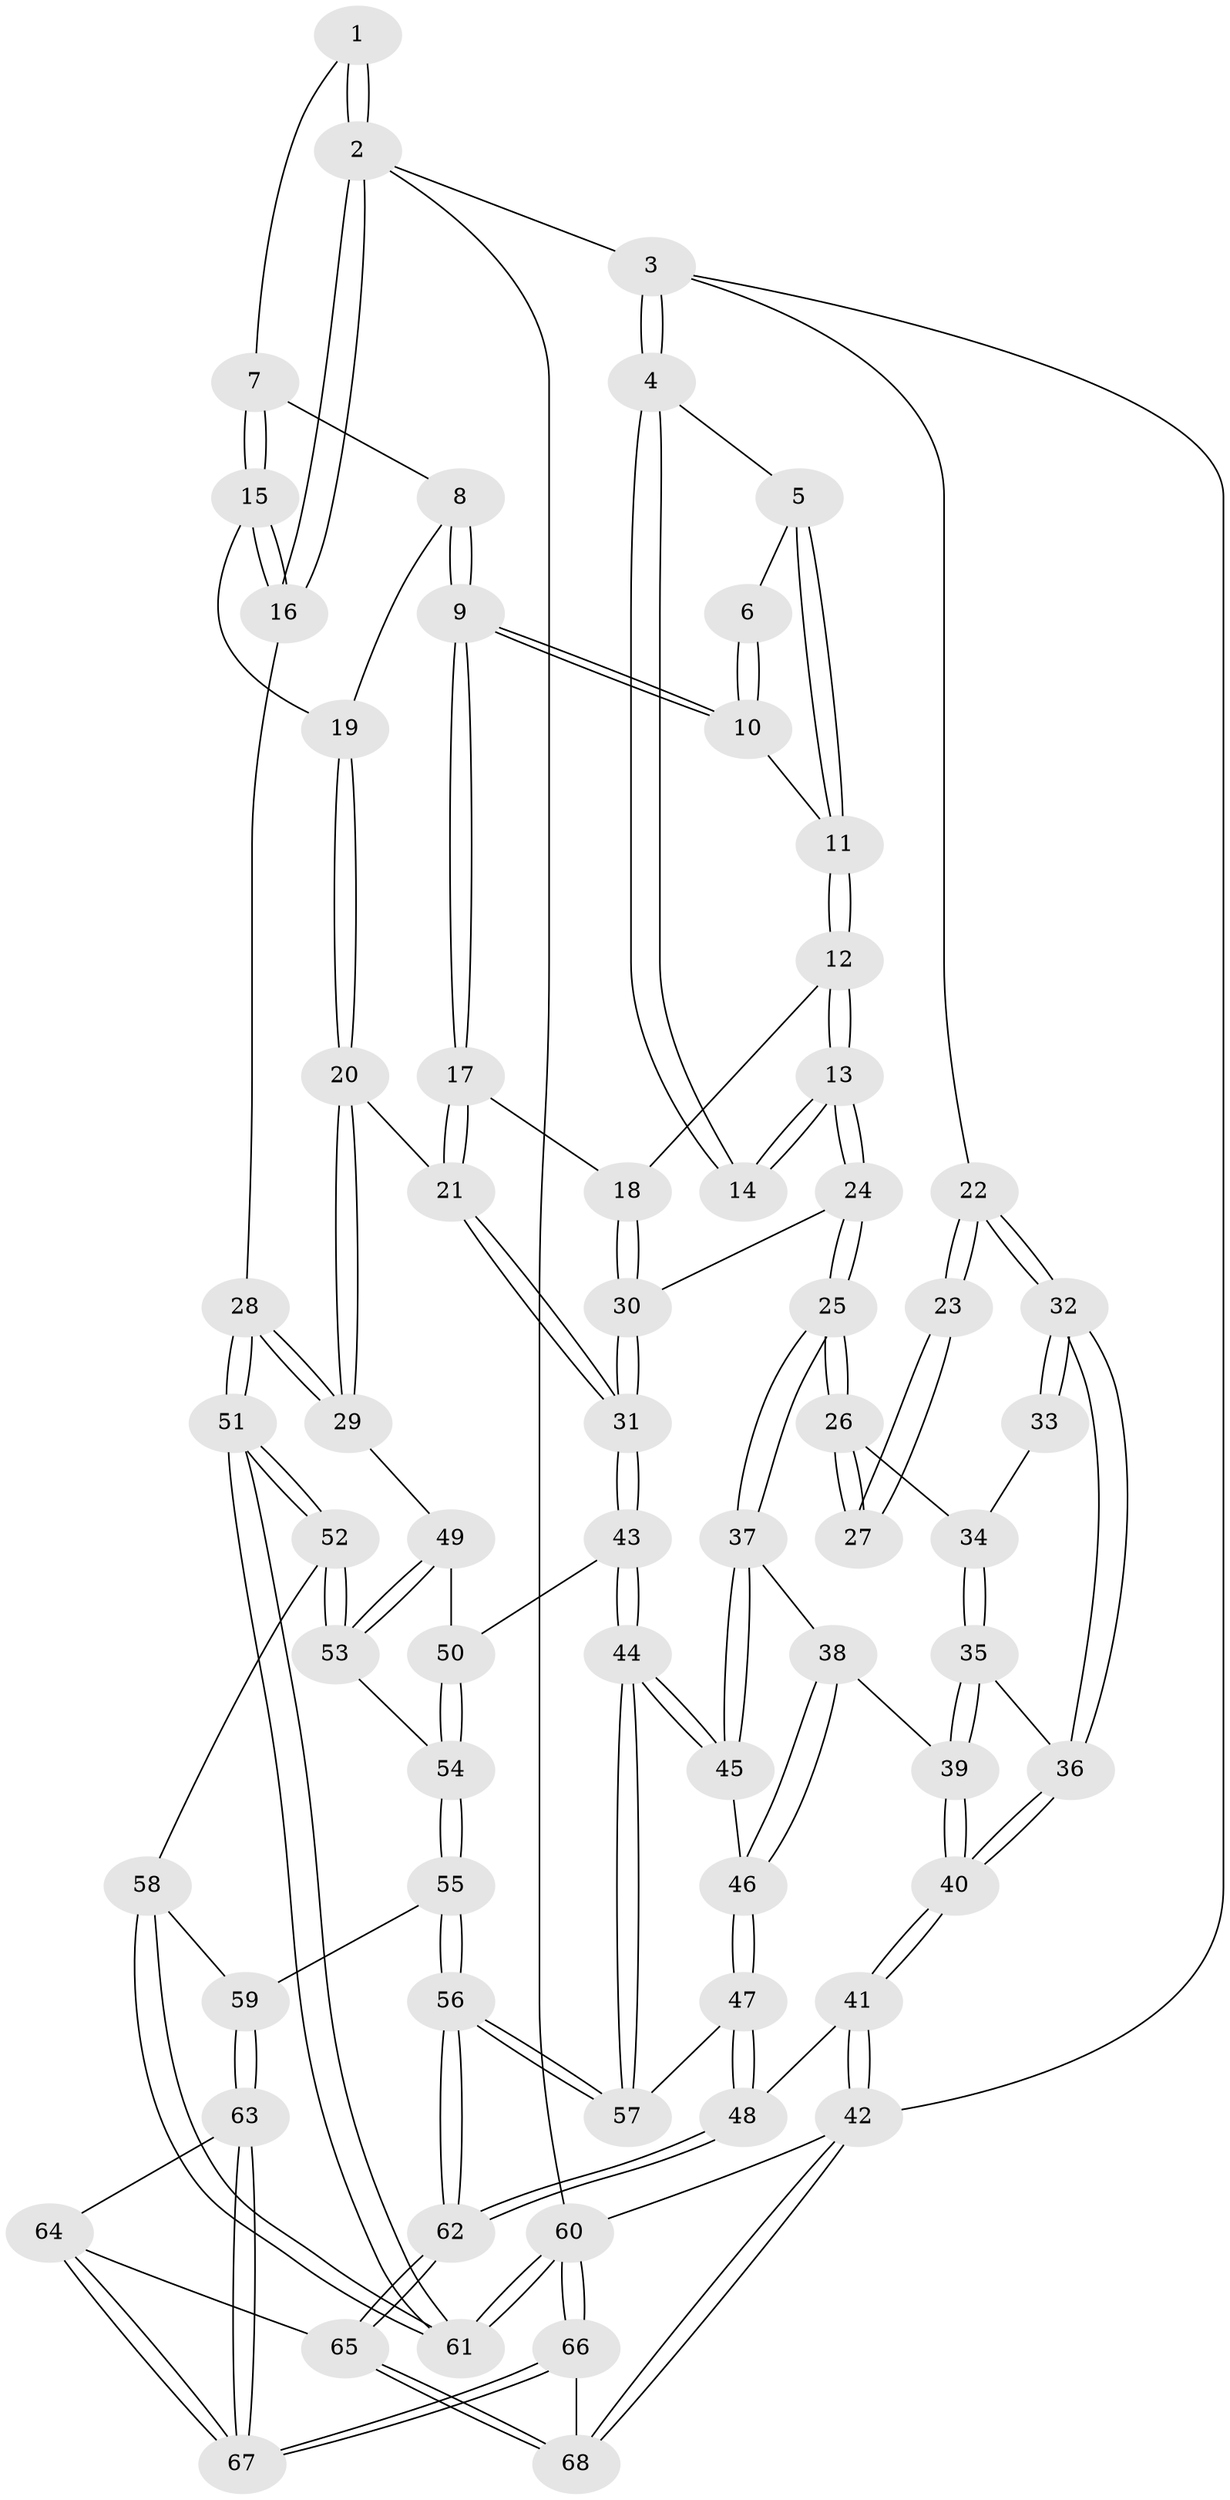 // coarse degree distribution, {4: 0.21951219512195122, 3: 0.6341463414634146, 2: 0.0975609756097561, 5: 0.04878048780487805}
// Generated by graph-tools (version 1.1) at 2025/38/03/04/25 23:38:36]
// undirected, 68 vertices, 167 edges
graph export_dot {
  node [color=gray90,style=filled];
  1 [pos="+0.7704258565316706+0"];
  2 [pos="+1+0"];
  3 [pos="+0+0"];
  4 [pos="+0.26407900838777515+0"];
  5 [pos="+0.5074163032751515+0"];
  6 [pos="+0.7585032582845891+0"];
  7 [pos="+0.8253843904462825+0.08023499380053824"];
  8 [pos="+0.7955034438326567+0.14146406327155922"];
  9 [pos="+0.7078479636144676+0.20226142515104423"];
  10 [pos="+0.6734305279115363+0.13505435805159088"];
  11 [pos="+0.5052601829695612+0"];
  12 [pos="+0.46668167606803174+0.10995357906560974"];
  13 [pos="+0.3587990828174988+0.2113587157836318"];
  14 [pos="+0.3056905821477199+0.1927879977633533"];
  15 [pos="+1+0.14597190118785336"];
  16 [pos="+1+0.14664287662148479"];
  17 [pos="+0.6853214130975079+0.24141414000639153"];
  18 [pos="+0.6201030846018826+0.23566596993472474"];
  19 [pos="+0.8831314092088993+0.22858572443784972"];
  20 [pos="+0.8775025485441488+0.44638042767046954"];
  21 [pos="+0.7387251829118704+0.3805253218467961"];
  22 [pos="+0+0"];
  23 [pos="+0.21734890724456082+0.19126842650588083"];
  24 [pos="+0.3927591226964278+0.3360738656246337"];
  25 [pos="+0.2743696327882762+0.4158765350904966"];
  26 [pos="+0.19881220746658793+0.3740942815133182"];
  27 [pos="+0.19265977857323532+0.35383120805534357"];
  28 [pos="+1+0.49677632098887187"];
  29 [pos="+0.881570169836843+0.4499698675311601"];
  30 [pos="+0.4486089989066398+0.37165609581243286"];
  31 [pos="+0.526292869541888+0.5022635586029381"];
  32 [pos="+0+0.04652971354947874"];
  33 [pos="+0.11964550988924622+0.3157919959756953"];
  34 [pos="+0.12023702350689622+0.4140308579212938"];
  35 [pos="+0.09534719391568582+0.42990448932522524"];
  36 [pos="+0+0.19846170712972425"];
  37 [pos="+0.24881821159370243+0.5576042903085537"];
  38 [pos="+0.13018983693240765+0.5211481389175477"];
  39 [pos="+0.10527060455627463+0.5000004531346909"];
  40 [pos="+0+0.6126052318033972"];
  41 [pos="+0+0.7224817662633608"];
  42 [pos="+0+1"];
  43 [pos="+0.5260629979095249+0.5037711494798415"];
  44 [pos="+0.3291550574392012+0.6704515852183509"];
  45 [pos="+0.25421050046737775+0.5673948568653918"];
  46 [pos="+0.062021336555427194+0.6548894775107701"];
  47 [pos="+0.044363786903497286+0.676272606506039"];
  48 [pos="+0+0.7176900299762718"];
  49 [pos="+0.8169659126715821+0.5347244395426073"];
  50 [pos="+0.6142870671244862+0.609536914793474"];
  51 [pos="+1+1"];
  52 [pos="+0.7870248540449922+0.6783242245481304"];
  53 [pos="+0.7834374020204612+0.6585647794899694"];
  54 [pos="+0.6197735334727867+0.6294485057928282"];
  55 [pos="+0.6176135400009559+0.7548607858531261"];
  56 [pos="+0.3431104586923102+0.8142392200081494"];
  57 [pos="+0.32779223882153025+0.6853329387704596"];
  58 [pos="+0.7002476381957969+0.7514257277514583"];
  59 [pos="+0.6257223108869074+0.7612890892949185"];
  60 [pos="+1+1"];
  61 [pos="+1+1"];
  62 [pos="+0.31638501079559567+0.8914816760914228"];
  63 [pos="+0.6554459248933262+0.8646946261096294"];
  64 [pos="+0.5236351325684413+0.9191481810615532"];
  65 [pos="+0.31501609033784417+0.9384859350743978"];
  66 [pos="+1+1"];
  67 [pos="+0.7782017312178715+1"];
  68 [pos="+0.276130191134539+1"];
  1 -- 2;
  1 -- 2;
  1 -- 7;
  2 -- 3;
  2 -- 16;
  2 -- 16;
  2 -- 60;
  3 -- 4;
  3 -- 4;
  3 -- 22;
  3 -- 42;
  4 -- 5;
  4 -- 14;
  4 -- 14;
  5 -- 6;
  5 -- 11;
  5 -- 11;
  6 -- 10;
  6 -- 10;
  7 -- 8;
  7 -- 15;
  7 -- 15;
  8 -- 9;
  8 -- 9;
  8 -- 19;
  9 -- 10;
  9 -- 10;
  9 -- 17;
  9 -- 17;
  10 -- 11;
  11 -- 12;
  11 -- 12;
  12 -- 13;
  12 -- 13;
  12 -- 18;
  13 -- 14;
  13 -- 14;
  13 -- 24;
  13 -- 24;
  15 -- 16;
  15 -- 16;
  15 -- 19;
  16 -- 28;
  17 -- 18;
  17 -- 21;
  17 -- 21;
  18 -- 30;
  18 -- 30;
  19 -- 20;
  19 -- 20;
  20 -- 21;
  20 -- 29;
  20 -- 29;
  21 -- 31;
  21 -- 31;
  22 -- 23;
  22 -- 23;
  22 -- 32;
  22 -- 32;
  23 -- 27;
  23 -- 27;
  24 -- 25;
  24 -- 25;
  24 -- 30;
  25 -- 26;
  25 -- 26;
  25 -- 37;
  25 -- 37;
  26 -- 27;
  26 -- 27;
  26 -- 34;
  28 -- 29;
  28 -- 29;
  28 -- 51;
  28 -- 51;
  29 -- 49;
  30 -- 31;
  30 -- 31;
  31 -- 43;
  31 -- 43;
  32 -- 33;
  32 -- 33;
  32 -- 36;
  32 -- 36;
  33 -- 34;
  34 -- 35;
  34 -- 35;
  35 -- 36;
  35 -- 39;
  35 -- 39;
  36 -- 40;
  36 -- 40;
  37 -- 38;
  37 -- 45;
  37 -- 45;
  38 -- 39;
  38 -- 46;
  38 -- 46;
  39 -- 40;
  39 -- 40;
  40 -- 41;
  40 -- 41;
  41 -- 42;
  41 -- 42;
  41 -- 48;
  42 -- 68;
  42 -- 68;
  42 -- 60;
  43 -- 44;
  43 -- 44;
  43 -- 50;
  44 -- 45;
  44 -- 45;
  44 -- 57;
  44 -- 57;
  45 -- 46;
  46 -- 47;
  46 -- 47;
  47 -- 48;
  47 -- 48;
  47 -- 57;
  48 -- 62;
  48 -- 62;
  49 -- 50;
  49 -- 53;
  49 -- 53;
  50 -- 54;
  50 -- 54;
  51 -- 52;
  51 -- 52;
  51 -- 61;
  51 -- 61;
  52 -- 53;
  52 -- 53;
  52 -- 58;
  53 -- 54;
  54 -- 55;
  54 -- 55;
  55 -- 56;
  55 -- 56;
  55 -- 59;
  56 -- 57;
  56 -- 57;
  56 -- 62;
  56 -- 62;
  58 -- 59;
  58 -- 61;
  58 -- 61;
  59 -- 63;
  59 -- 63;
  60 -- 61;
  60 -- 61;
  60 -- 66;
  60 -- 66;
  62 -- 65;
  62 -- 65;
  63 -- 64;
  63 -- 67;
  63 -- 67;
  64 -- 65;
  64 -- 67;
  64 -- 67;
  65 -- 68;
  65 -- 68;
  66 -- 67;
  66 -- 67;
  66 -- 68;
}
